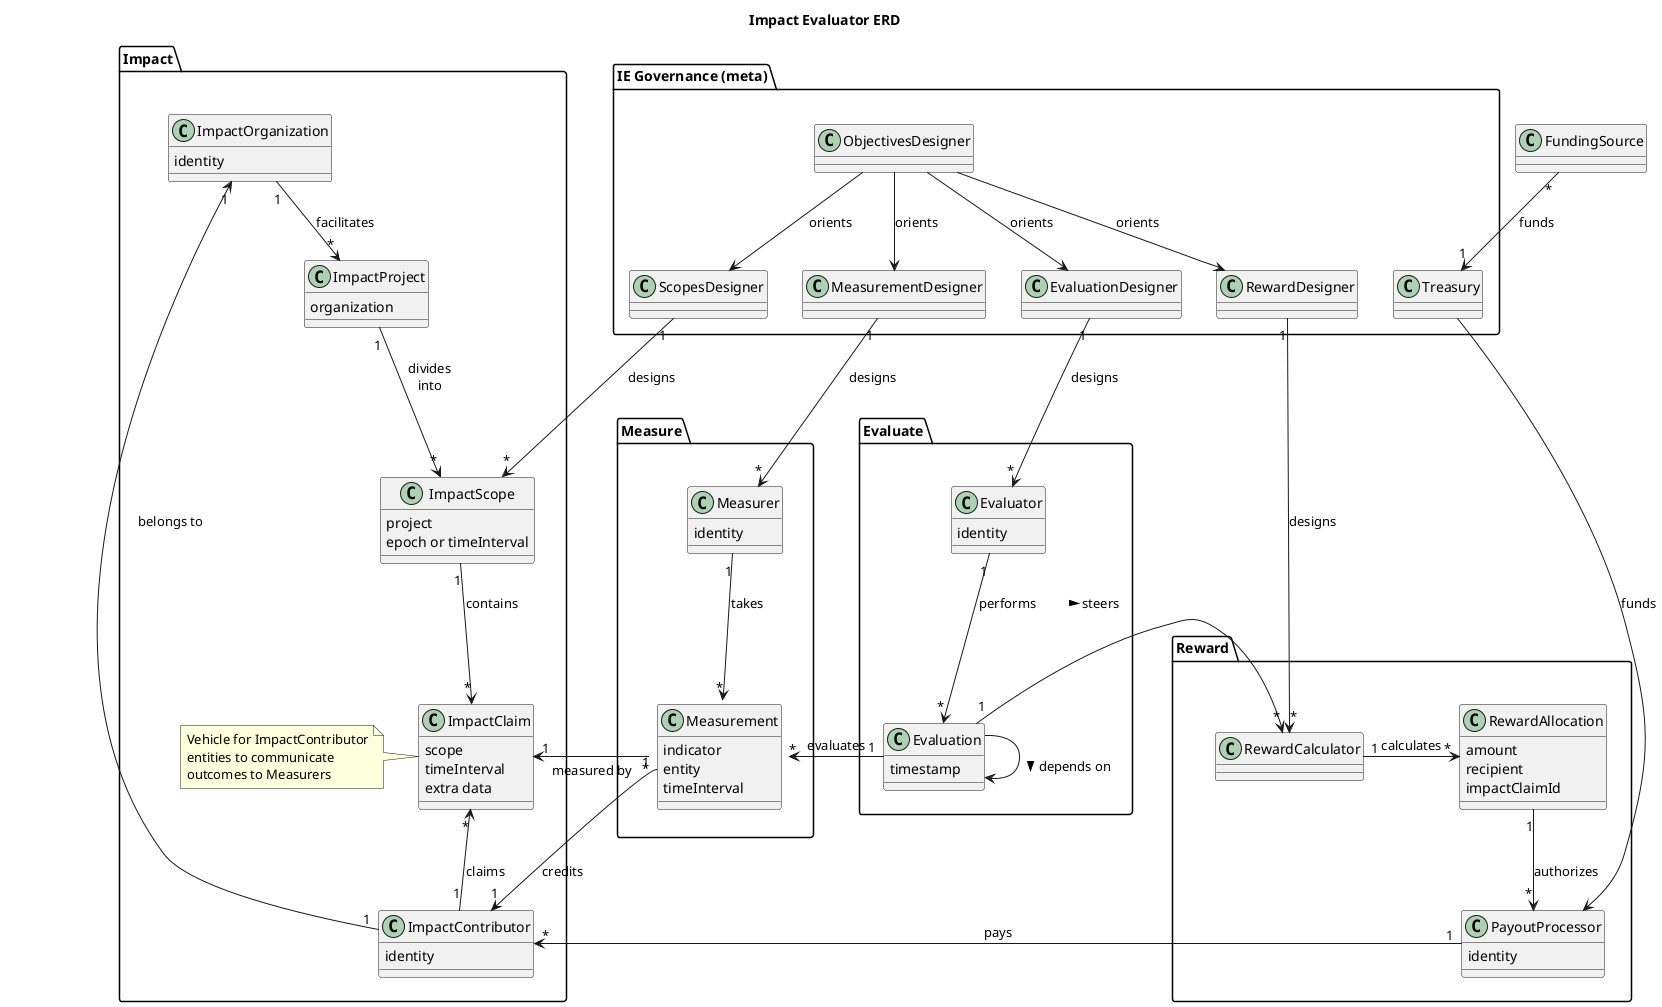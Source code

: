 @startuml "Impact Evaluator ERD"
title "Impact Evaluator ERD"

'skinparam linetype ortho

package "IE Governance (meta)" as IEGovernance {
    class ObjectivesDesigner {}
    class ScopesDesigner {}
    class MeasurementDesigner {}
    class EvaluationDesigner {}
    class RewardDesigner {}
    class Treasury {}

    ObjectivesDesigner -d[hidden]-> ScopesDesigner
    ScopesDesigner -r[hidden]-> MeasurementDesigner
    MeasurementDesigner -r[hidden]-> EvaluationDesigner
    EvaluationDesigner -r[hidden]-> RewardDesigner
    RewardDesigner -r[hidden]-> Treasury

    ObjectivesDesigner --> ScopesDesigner : orients
    ObjectivesDesigner --> MeasurementDesigner : orients
    ObjectivesDesigner --> EvaluationDesigner : orients
    ObjectivesDesigner --> RewardDesigner : orients
}

package Impact {
    class ImpactOrganization {
        identity
    }
    class ImpactProject {
        organization
    }
    class ImpactScope {
        project
        epoch or timeInterval
    }
    class ImpactClaim {
        scope
        timeInterval
        extra data
    }
    note left of ImpactClaim
        Vehicle for ImpactContributor
        entities to communicate
        outcomes to Measurers
    end note
    class ImpactContributor {
        identity
    }

    ImpactOrganization "1" -d-> "*" ImpactProject : facilitates
    ImpactProject "1" -d-> "*" ImpactScope : divides\ninto
    ImpactScope "1" -d-> "*" ImpactClaim : contains
    ImpactContributor "1" -u-> "*" ImpactClaim : claims
    ImpactContributor "1" -u-> "1" ImpactOrganization : belongs to
}

package Measure {
    class Measurement {
        indicator
        entity
        timeInterval
    }
    class Measurer {
        identity
    }

    ' This screws up the layout for some reason:
    'ImpactClaim --> Measurer : submitted to

    Measurer "1" --> "*" Measurement : takes
    Measurement "*" -l-> "1" ImpactClaim : measured by
    Measurement::entity "1" --> "1" ImpactContributor : credits
}

package Evaluate {
    class Evaluation {
        timestamp
    }
    class Evaluator {
        identity
    }

    Evaluator "1" -d-> "*" Evaluation : performs
    Evaluation "1" -l-> "*" Measurement : evaluates
    Evaluation --> Evaluation : "\n> depends on"
}

package Reward {
    class RewardCalculator {}
    class RewardAllocation {
        amount
        recipient
        impactClaimId
    }
    class PayoutProcessor {
        identity
    }

    RewardCalculator "1" -r-> "*" RewardAllocation : calculates
    RewardAllocation "1" -d-> "*" PayoutProcessor : authorizes
}

Impact -r[hidden]--> Measure
Evaluate -r[hidden]--> Reward
Measurement -r[hidden]--> Evaluation
Evaluation -r[hidden]--> RewardCalculator

ScopesDesigner "1" --> "*" ImpactScope : designs
MeasurementDesigner "1" --> "*" Measurer : designs
EvaluationDesigner "1" --> "*" Evaluator : designs
RewardDesigner "1" --> "*" RewardCalculator : designs

Treasury --> PayoutProcessor : funds

Evaluation "1" --> "*" RewardCalculator : steers >
PayoutProcessor "1" -d-> "*" ImpactContributor : pays

FundingSource "*" --> "1" Treasury : funds

'ExternalMarkets -d[norank]-> RewardAllocation : values

@enduml
